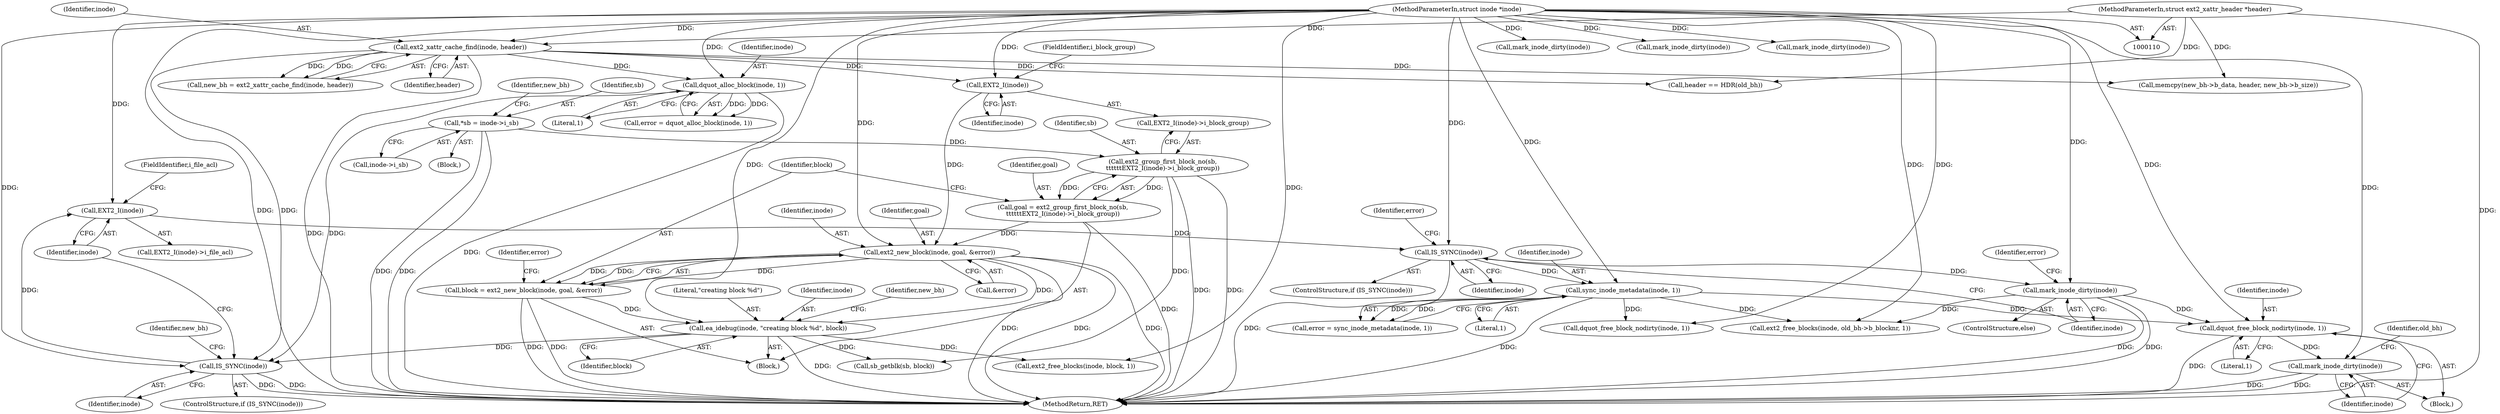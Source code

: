 digraph "0_linux_be0726d33cb8f411945884664924bed3cb8c70ee_11@pointer" {
"1000393" [label="(Call,dquot_free_block_nodirty(inode, 1))"];
"1000301" [label="(Call,sync_inode_metadata(inode, 1))"];
"1000296" [label="(Call,IS_SYNC(inode))"];
"1000281" [label="(Call,EXT2_I(inode))"];
"1000262" [label="(Call,IS_SYNC(inode))"];
"1000216" [label="(Call,ea_idebug(inode, \"creating block %d\", block))"];
"1000208" [label="(Call,ext2_new_block(inode, goal, &error))"];
"1000202" [label="(Call,EXT2_I(inode))"];
"1000131" [label="(Call,ext2_xattr_cache_find(inode, header))"];
"1000111" [label="(MethodParameterIn,struct inode *inode)"];
"1000113" [label="(MethodParameterIn,struct ext2_xattr_header *header)"];
"1000197" [label="(Call,goal = ext2_group_first_block_no(sb,\n\t\t\t\t\t\tEXT2_I(inode)->i_block_group))"];
"1000199" [label="(Call,ext2_group_first_block_no(sb,\n\t\t\t\t\t\tEXT2_I(inode)->i_block_group))"];
"1000116" [label="(Call,*sb = inode->i_sb)"];
"1000206" [label="(Call,block = ext2_new_block(inode, goal, &error))"];
"1000152" [label="(Call,dquot_alloc_block(inode, 1))"];
"1000326" [label="(Call,mark_inode_dirty(inode))"];
"1000396" [label="(Call,mark_inode_dirty(inode))"];
"1000195" [label="(Block,)"];
"1000199" [label="(Call,ext2_group_first_block_no(sb,\n\t\t\t\t\t\tEXT2_I(inode)->i_block_group))"];
"1000153" [label="(Identifier,inode)"];
"1000395" [label="(Literal,1)"];
"1000206" [label="(Call,block = ext2_new_block(inode, goal, &error))"];
"1000210" [label="(Identifier,goal)"];
"1000118" [label="(Call,inode->i_sb)"];
"1000117" [label="(Identifier,sb)"];
"1000399" [label="(Identifier,old_bh)"];
"1000116" [label="(Call,*sb = inode->i_sb)"];
"1000182" [label="(Call,header == HDR(old_bh))"];
"1000266" [label="(Identifier,new_bh)"];
"1000129" [label="(Call,new_bh = ext2_xattr_cache_find(inode, header))"];
"1000152" [label="(Call,dquot_alloc_block(inode, 1))"];
"1000396" [label="(Call,mark_inode_dirty(inode))"];
"1000198" [label="(Identifier,goal)"];
"1000208" [label="(Call,ext2_new_block(inode, goal, &error))"];
"1000393" [label="(Call,dquot_free_block_nodirty(inode, 1))"];
"1000216" [label="(Call,ea_idebug(inode, \"creating block %d\", block))"];
"1000299" [label="(Call,error = sync_inode_metadata(inode, 1))"];
"1000114" [label="(Block,)"];
"1000209" [label="(Identifier,inode)"];
"1000319" [label="(Call,dquot_free_block_nodirty(inode, 1))"];
"1000301" [label="(Call,sync_inode_metadata(inode, 1))"];
"1000303" [label="(Literal,1)"];
"1000367" [label="(Call,ext2_free_blocks(inode, old_bh->b_blocknr, 1))"];
"1000283" [label="(FieldIdentifier,i_file_acl)"];
"1000111" [label="(MethodParameterIn,struct inode *inode)"];
"1000262" [label="(Call,IS_SYNC(inode))"];
"1000222" [label="(Call,sb_getblk(sb, block))"];
"1000203" [label="(Identifier,inode)"];
"1000218" [label="(Literal,\"creating block %d\")"];
"1000197" [label="(Call,goal = ext2_group_first_block_no(sb,\n\t\t\t\t\t\tEXT2_I(inode)->i_block_group))"];
"1000131" [label="(Call,ext2_xattr_cache_find(inode, header))"];
"1000263" [label="(Identifier,inode)"];
"1000297" [label="(Identifier,inode)"];
"1000234" [label="(Call,mark_inode_dirty(inode))"];
"1000230" [label="(Call,ext2_free_blocks(inode, block, 1))"];
"1000302" [label="(Identifier,inode)"];
"1000280" [label="(Call,EXT2_I(inode)->i_file_acl)"];
"1000329" [label="(Identifier,error)"];
"1000373" [label="(Call,mark_inode_dirty(inode))"];
"1000150" [label="(Call,error = dquot_alloc_block(inode, 1))"];
"1000123" [label="(Identifier,new_bh)"];
"1000204" [label="(FieldIdentifier,i_block_group)"];
"1000322" [label="(Call,mark_inode_dirty(inode))"];
"1000326" [label="(Call,mark_inode_dirty(inode))"];
"1000243" [label="(Call,memcpy(new_bh->b_data, header, new_bh->b_size))"];
"1000217" [label="(Identifier,inode)"];
"1000219" [label="(Identifier,block)"];
"1000200" [label="(Identifier,sb)"];
"1000325" [label="(ControlStructure,else)"];
"1000214" [label="(Identifier,error)"];
"1000394" [label="(Identifier,inode)"];
"1000327" [label="(Identifier,inode)"];
"1000300" [label="(Identifier,error)"];
"1000221" [label="(Identifier,new_bh)"];
"1000211" [label="(Call,&error)"];
"1000202" [label="(Call,EXT2_I(inode))"];
"1000132" [label="(Identifier,inode)"];
"1000201" [label="(Call,EXT2_I(inode)->i_block_group)"];
"1000133" [label="(Identifier,header)"];
"1000295" [label="(ControlStructure,if (IS_SYNC(inode)))"];
"1000154" [label="(Literal,1)"];
"1000261" [label="(ControlStructure,if (IS_SYNC(inode)))"];
"1000397" [label="(Identifier,inode)"];
"1000281" [label="(Call,EXT2_I(inode))"];
"1000380" [label="(Block,)"];
"1000296" [label="(Call,IS_SYNC(inode))"];
"1000113" [label="(MethodParameterIn,struct ext2_xattr_header *header)"];
"1000415" [label="(MethodReturn,RET)"];
"1000282" [label="(Identifier,inode)"];
"1000207" [label="(Identifier,block)"];
"1000393" -> "1000380"  [label="AST: "];
"1000393" -> "1000395"  [label="CFG: "];
"1000394" -> "1000393"  [label="AST: "];
"1000395" -> "1000393"  [label="AST: "];
"1000397" -> "1000393"  [label="CFG: "];
"1000393" -> "1000415"  [label="DDG: "];
"1000301" -> "1000393"  [label="DDG: "];
"1000326" -> "1000393"  [label="DDG: "];
"1000111" -> "1000393"  [label="DDG: "];
"1000393" -> "1000396"  [label="DDG: "];
"1000301" -> "1000299"  [label="AST: "];
"1000301" -> "1000303"  [label="CFG: "];
"1000302" -> "1000301"  [label="AST: "];
"1000303" -> "1000301"  [label="AST: "];
"1000299" -> "1000301"  [label="CFG: "];
"1000301" -> "1000415"  [label="DDG: "];
"1000301" -> "1000299"  [label="DDG: "];
"1000301" -> "1000299"  [label="DDG: "];
"1000296" -> "1000301"  [label="DDG: "];
"1000111" -> "1000301"  [label="DDG: "];
"1000301" -> "1000319"  [label="DDG: "];
"1000301" -> "1000367"  [label="DDG: "];
"1000296" -> "1000295"  [label="AST: "];
"1000296" -> "1000297"  [label="CFG: "];
"1000297" -> "1000296"  [label="AST: "];
"1000300" -> "1000296"  [label="CFG: "];
"1000327" -> "1000296"  [label="CFG: "];
"1000296" -> "1000415"  [label="DDG: "];
"1000281" -> "1000296"  [label="DDG: "];
"1000111" -> "1000296"  [label="DDG: "];
"1000296" -> "1000326"  [label="DDG: "];
"1000281" -> "1000280"  [label="AST: "];
"1000281" -> "1000282"  [label="CFG: "];
"1000282" -> "1000281"  [label="AST: "];
"1000283" -> "1000281"  [label="CFG: "];
"1000262" -> "1000281"  [label="DDG: "];
"1000111" -> "1000281"  [label="DDG: "];
"1000262" -> "1000261"  [label="AST: "];
"1000262" -> "1000263"  [label="CFG: "];
"1000263" -> "1000262"  [label="AST: "];
"1000266" -> "1000262"  [label="CFG: "];
"1000282" -> "1000262"  [label="CFG: "];
"1000262" -> "1000415"  [label="DDG: "];
"1000262" -> "1000415"  [label="DDG: "];
"1000216" -> "1000262"  [label="DDG: "];
"1000131" -> "1000262"  [label="DDG: "];
"1000152" -> "1000262"  [label="DDG: "];
"1000111" -> "1000262"  [label="DDG: "];
"1000216" -> "1000195"  [label="AST: "];
"1000216" -> "1000219"  [label="CFG: "];
"1000217" -> "1000216"  [label="AST: "];
"1000218" -> "1000216"  [label="AST: "];
"1000219" -> "1000216"  [label="AST: "];
"1000221" -> "1000216"  [label="CFG: "];
"1000216" -> "1000415"  [label="DDG: "];
"1000208" -> "1000216"  [label="DDG: "];
"1000111" -> "1000216"  [label="DDG: "];
"1000206" -> "1000216"  [label="DDG: "];
"1000216" -> "1000222"  [label="DDG: "];
"1000216" -> "1000230"  [label="DDG: "];
"1000208" -> "1000206"  [label="AST: "];
"1000208" -> "1000211"  [label="CFG: "];
"1000209" -> "1000208"  [label="AST: "];
"1000210" -> "1000208"  [label="AST: "];
"1000211" -> "1000208"  [label="AST: "];
"1000206" -> "1000208"  [label="CFG: "];
"1000208" -> "1000415"  [label="DDG: "];
"1000208" -> "1000415"  [label="DDG: "];
"1000208" -> "1000415"  [label="DDG: "];
"1000208" -> "1000206"  [label="DDG: "];
"1000208" -> "1000206"  [label="DDG: "];
"1000208" -> "1000206"  [label="DDG: "];
"1000202" -> "1000208"  [label="DDG: "];
"1000111" -> "1000208"  [label="DDG: "];
"1000197" -> "1000208"  [label="DDG: "];
"1000202" -> "1000201"  [label="AST: "];
"1000202" -> "1000203"  [label="CFG: "];
"1000203" -> "1000202"  [label="AST: "];
"1000204" -> "1000202"  [label="CFG: "];
"1000131" -> "1000202"  [label="DDG: "];
"1000111" -> "1000202"  [label="DDG: "];
"1000131" -> "1000129"  [label="AST: "];
"1000131" -> "1000133"  [label="CFG: "];
"1000132" -> "1000131"  [label="AST: "];
"1000133" -> "1000131"  [label="AST: "];
"1000129" -> "1000131"  [label="CFG: "];
"1000131" -> "1000415"  [label="DDG: "];
"1000131" -> "1000129"  [label="DDG: "];
"1000131" -> "1000129"  [label="DDG: "];
"1000111" -> "1000131"  [label="DDG: "];
"1000113" -> "1000131"  [label="DDG: "];
"1000131" -> "1000152"  [label="DDG: "];
"1000131" -> "1000182"  [label="DDG: "];
"1000131" -> "1000243"  [label="DDG: "];
"1000111" -> "1000110"  [label="AST: "];
"1000111" -> "1000415"  [label="DDG: "];
"1000111" -> "1000152"  [label="DDG: "];
"1000111" -> "1000230"  [label="DDG: "];
"1000111" -> "1000234"  [label="DDG: "];
"1000111" -> "1000319"  [label="DDG: "];
"1000111" -> "1000322"  [label="DDG: "];
"1000111" -> "1000326"  [label="DDG: "];
"1000111" -> "1000367"  [label="DDG: "];
"1000111" -> "1000373"  [label="DDG: "];
"1000111" -> "1000396"  [label="DDG: "];
"1000113" -> "1000110"  [label="AST: "];
"1000113" -> "1000415"  [label="DDG: "];
"1000113" -> "1000182"  [label="DDG: "];
"1000113" -> "1000243"  [label="DDG: "];
"1000197" -> "1000195"  [label="AST: "];
"1000197" -> "1000199"  [label="CFG: "];
"1000198" -> "1000197"  [label="AST: "];
"1000199" -> "1000197"  [label="AST: "];
"1000207" -> "1000197"  [label="CFG: "];
"1000197" -> "1000415"  [label="DDG: "];
"1000199" -> "1000197"  [label="DDG: "];
"1000199" -> "1000197"  [label="DDG: "];
"1000199" -> "1000201"  [label="CFG: "];
"1000200" -> "1000199"  [label="AST: "];
"1000201" -> "1000199"  [label="AST: "];
"1000199" -> "1000415"  [label="DDG: "];
"1000199" -> "1000415"  [label="DDG: "];
"1000116" -> "1000199"  [label="DDG: "];
"1000199" -> "1000222"  [label="DDG: "];
"1000116" -> "1000114"  [label="AST: "];
"1000116" -> "1000118"  [label="CFG: "];
"1000117" -> "1000116"  [label="AST: "];
"1000118" -> "1000116"  [label="AST: "];
"1000123" -> "1000116"  [label="CFG: "];
"1000116" -> "1000415"  [label="DDG: "];
"1000116" -> "1000415"  [label="DDG: "];
"1000206" -> "1000195"  [label="AST: "];
"1000207" -> "1000206"  [label="AST: "];
"1000214" -> "1000206"  [label="CFG: "];
"1000206" -> "1000415"  [label="DDG: "];
"1000206" -> "1000415"  [label="DDG: "];
"1000152" -> "1000150"  [label="AST: "];
"1000152" -> "1000154"  [label="CFG: "];
"1000153" -> "1000152"  [label="AST: "];
"1000154" -> "1000152"  [label="AST: "];
"1000150" -> "1000152"  [label="CFG: "];
"1000152" -> "1000415"  [label="DDG: "];
"1000152" -> "1000150"  [label="DDG: "];
"1000152" -> "1000150"  [label="DDG: "];
"1000326" -> "1000325"  [label="AST: "];
"1000326" -> "1000327"  [label="CFG: "];
"1000327" -> "1000326"  [label="AST: "];
"1000329" -> "1000326"  [label="CFG: "];
"1000326" -> "1000415"  [label="DDG: "];
"1000326" -> "1000415"  [label="DDG: "];
"1000326" -> "1000367"  [label="DDG: "];
"1000396" -> "1000380"  [label="AST: "];
"1000396" -> "1000397"  [label="CFG: "];
"1000397" -> "1000396"  [label="AST: "];
"1000399" -> "1000396"  [label="CFG: "];
"1000396" -> "1000415"  [label="DDG: "];
"1000396" -> "1000415"  [label="DDG: "];
}
